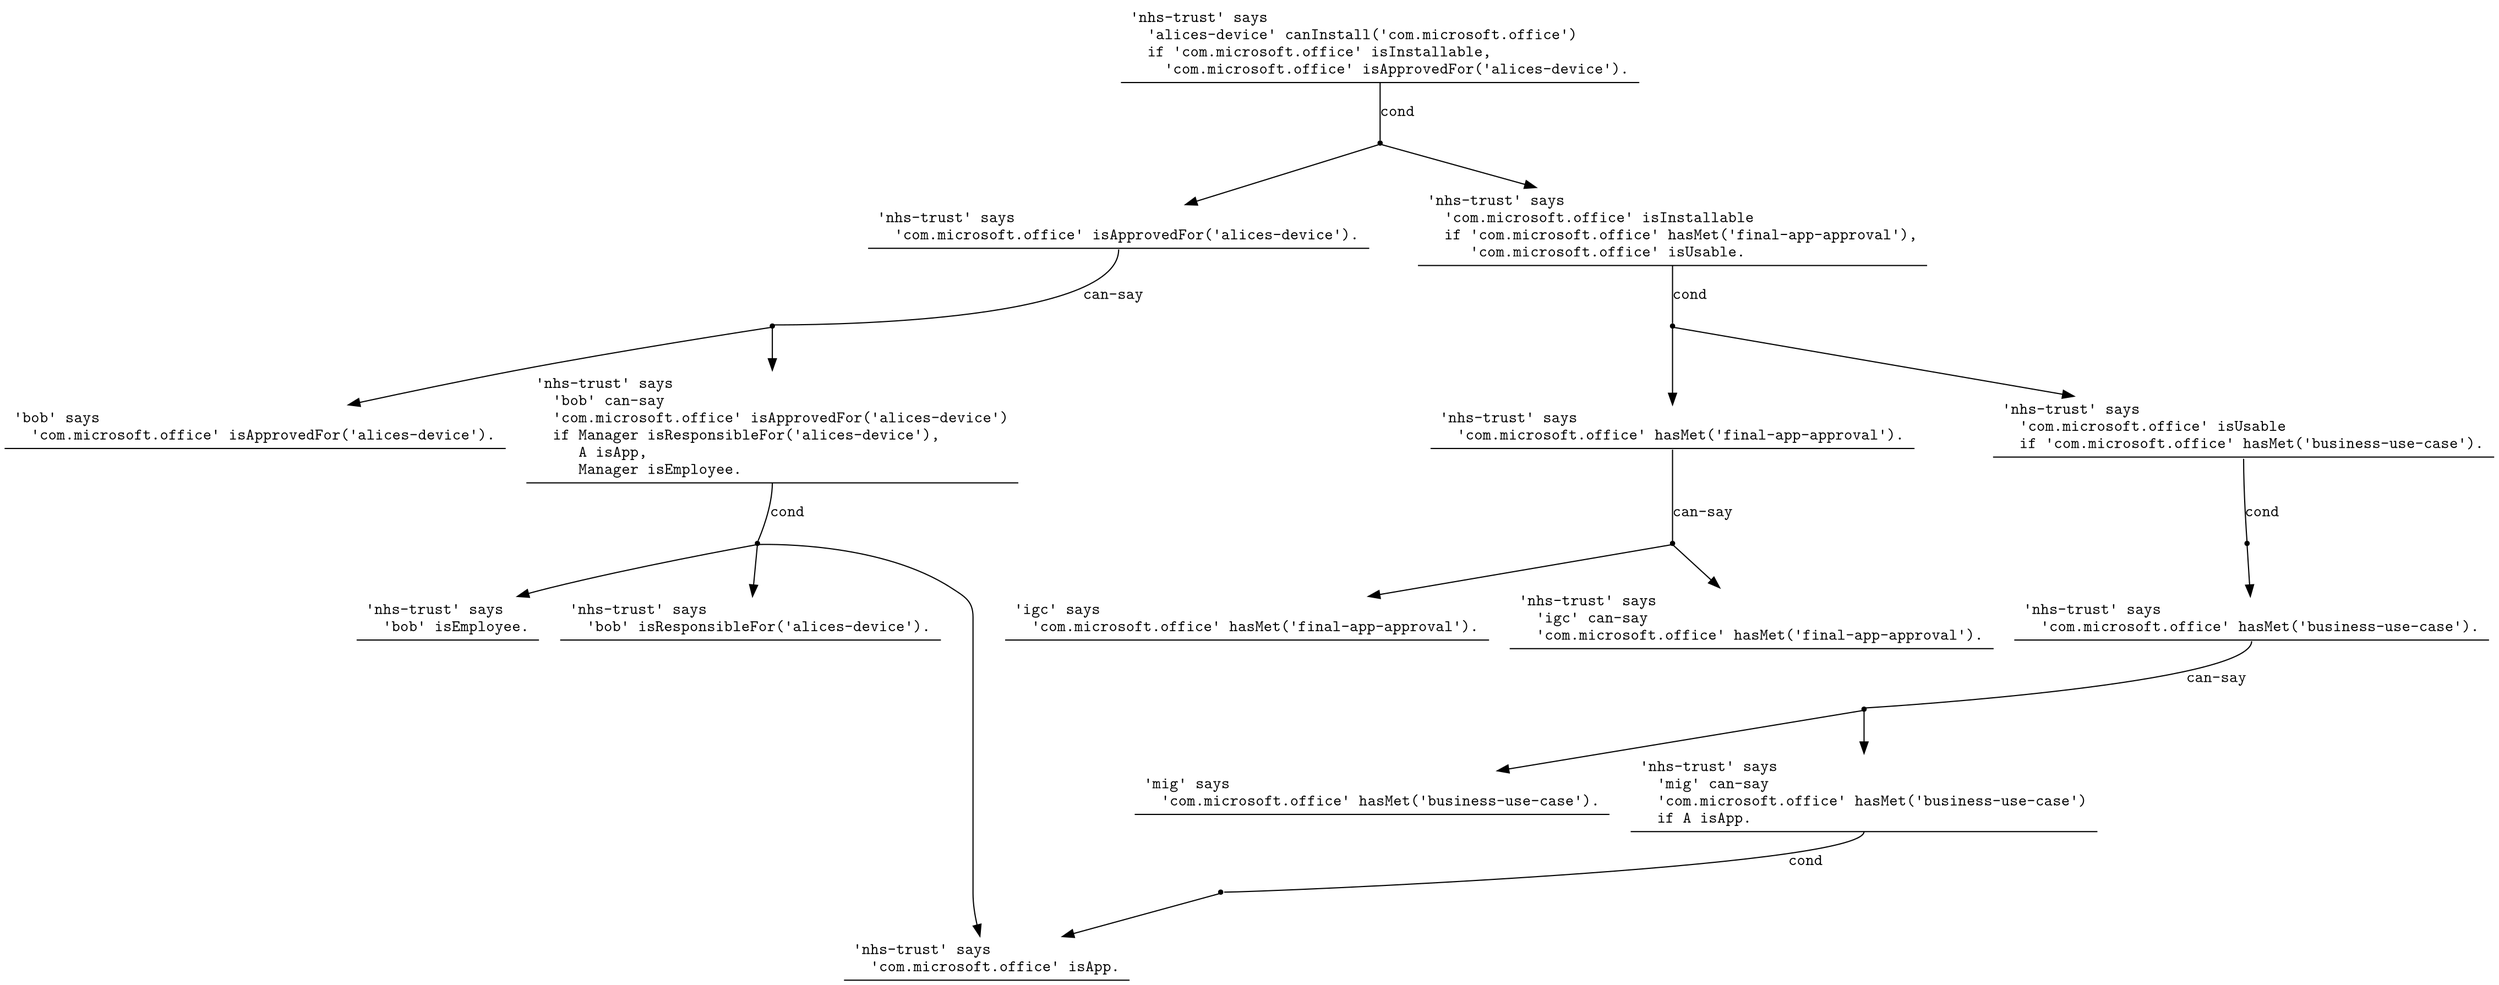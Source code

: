 digraph proof {
  graph [fontname = "Latin Modern Mono"];
  node [fontname = "Latin Modern Mono"];
  edge [fontname = "Latin Modern Mono"];
  node_6 [label="'bob' says\l  'com.microsoft.office' isApprovedFor('alices-device').\l", shape=underline];
  node_10 [label="'igc' says\l  'com.microsoft.office' hasMet('final-app-approval').\l", shape=underline];
  node_14 [label="'mig' says\l  'com.microsoft.office' hasMet('business-use-case').\l", shape=underline];
  node_0 [label="'nhs-trust' says\l  'alices-device' canInstall('com.microsoft.office')\l  if 'com.microsoft.office' isInstallable,\l    'com.microsoft.office' isApprovedFor('alices-device').\l", shape=underline];
  node_2 [label="'nhs-trust' says\l  'bob' can-say\l  'com.microsoft.office' isApprovedFor('alices-device')\l  if Manager isResponsibleFor('alices-device'),\l     A isApp,\l     Manager isEmployee.\l", shape=underline];
  node_5 [label="'nhs-trust' says\l  'bob' isEmployee.\l", shape=underline];
  node_3 [label="'nhs-trust' says\l  'bob' isResponsibleFor('alices-device').\l", shape=underline];
  node_12 [label="'nhs-trust' says\l  'com.microsoft.office' hasMet('business-use-case').\l", shape=underline];
  node_8 [label="'nhs-trust' says\l  'com.microsoft.office' hasMet('final-app-approval').\l", shape=underline];
  node_4 [label="'nhs-trust' says\l  'com.microsoft.office' isApp.\l", shape=underline];
  node_1 [label="'nhs-trust' says\l  'com.microsoft.office' isApprovedFor('alices-device').\l", shape=underline];
  node_7 [label="'nhs-trust' says\l  'com.microsoft.office' isInstallable\l  if 'com.microsoft.office' hasMet('final-app-approval'),\l     'com.microsoft.office' isUsable.\l", shape=underline];
  node_11 [label="'nhs-trust' says\l  'com.microsoft.office' isUsable\l  if 'com.microsoft.office' hasMet('business-use-case').\l", shape=underline];
  node_9 [label="'nhs-trust' says\l  'igc' can-say\l  'com.microsoft.office' hasMet('final-app-approval').\l", shape=underline];
  node_13 [label="'nhs-trust' says\l  'mig' can-say\l  'com.microsoft.office' hasMet('business-use-case')\l  if A isApp.\l", shape=underline];
  proof_0 [shape=point]
  proof_1 [shape=point]
  proof_2 [shape=point]
  proof_3 [shape=point]
  proof_4 [shape=point]
  proof_5 [shape=point]
  proof_6 [shape=point]
  proof_7 [shape=point]
  node_0:s -> proof_0 [label="cond", arrowhead="none"];
  node_1:s -> proof_1 [label="can-say", arrowhead="none"];
  node_11:s -> proof_5 [label="cond", arrowhead="none"];
  node_12:s -> proof_6 [label="can-say", arrowhead="none"];
  node_13:s -> proof_7:e [label="cond", arrowhead="none"];
  node_2:s -> proof_2 [label="cond", arrowhead="none"];
  node_7:s -> proof_3 [label="cond", arrowhead="none"];
  node_8:s -> proof_4 [label="can-say", arrowhead="none"];
  proof_0 -> node_1;
  proof_0 -> node_7;
  proof_1 -> node_2;
  proof_1 -> node_6;
  proof_2 -> node_3;
  proof_2 -> node_4;
  proof_2 -> node_5;
  proof_3 -> node_11;
  proof_3 -> node_8;
  proof_4 -> node_10;
  proof_4 -> node_9;
  proof_5 -> node_12;
  proof_6 -> node_13;
  proof_6 -> node_14;
  proof_7 -> node_4;
}
